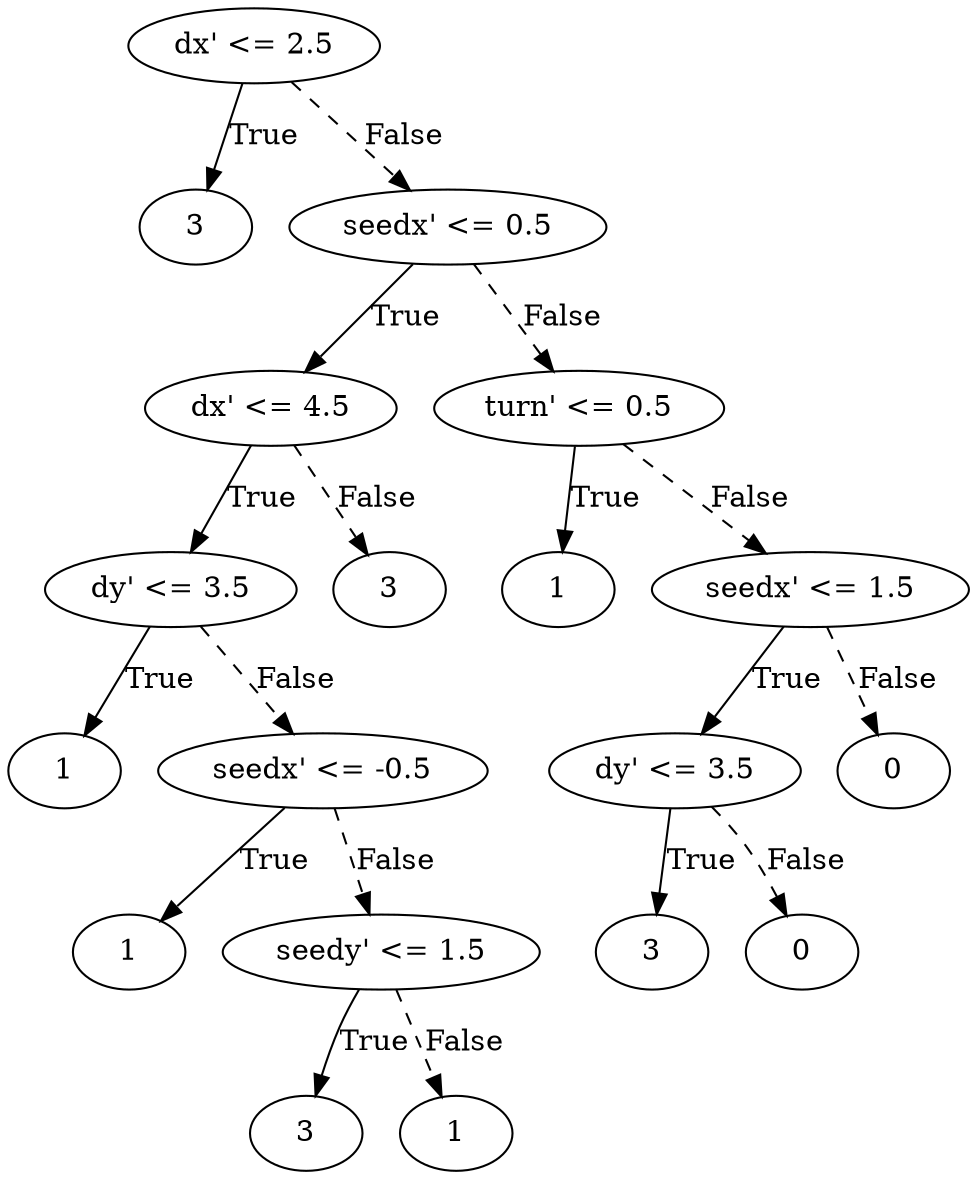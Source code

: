 digraph {
0 [label="dx' <= 2.5"];
1 [label="3"];
0 -> 1 [label="True"];
2 [label="seedx' <= 0.5"];
3 [label="dx' <= 4.5"];
4 [label="dy' <= 3.5"];
5 [label="1"];
4 -> 5 [label="True"];
6 [label="seedx' <= -0.5"];
7 [label="1"];
6 -> 7 [label="True"];
8 [label="seedy' <= 1.5"];
9 [label="3"];
8 -> 9 [label="True"];
10 [label="1"];
8 -> 10 [style="dashed", label="False"];
6 -> 8 [style="dashed", label="False"];
4 -> 6 [style="dashed", label="False"];
3 -> 4 [label="True"];
11 [label="3"];
3 -> 11 [style="dashed", label="False"];
2 -> 3 [label="True"];
12 [label="turn' <= 0.5"];
13 [label="1"];
12 -> 13 [label="True"];
14 [label="seedx' <= 1.5"];
15 [label="dy' <= 3.5"];
16 [label="3"];
15 -> 16 [label="True"];
17 [label="0"];
15 -> 17 [style="dashed", label="False"];
14 -> 15 [label="True"];
18 [label="0"];
14 -> 18 [style="dashed", label="False"];
12 -> 14 [style="dashed", label="False"];
2 -> 12 [style="dashed", label="False"];
0 -> 2 [style="dashed", label="False"];

}